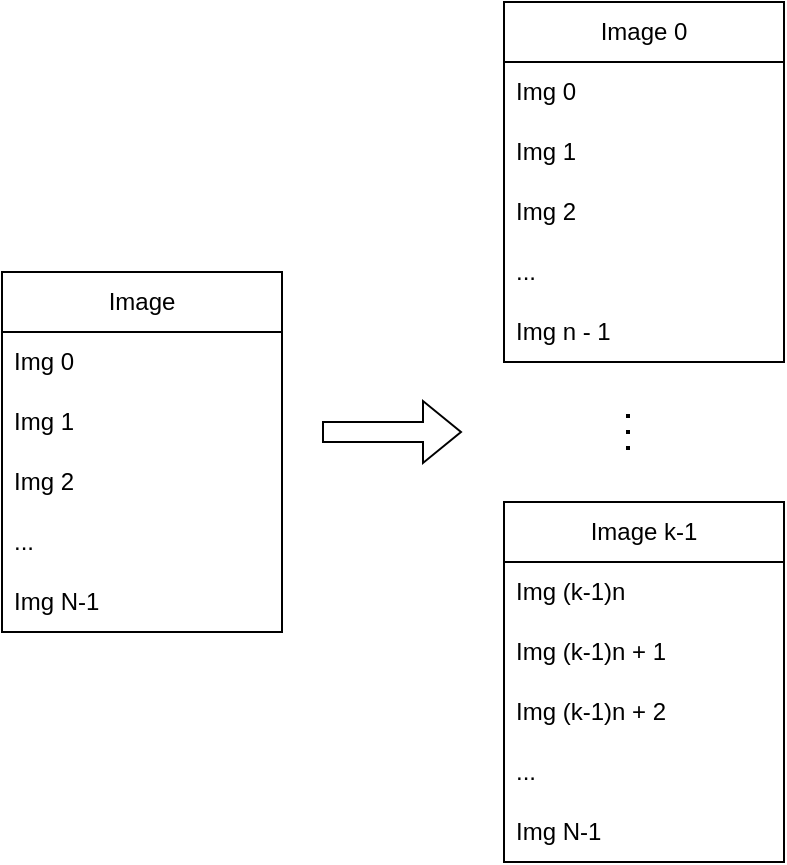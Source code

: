 <mxfile version="21.2.1" type="github">
  <diagram name="第 1 页" id="p2Ye3bStwGDywJFAAFqy">
    <mxGraphModel dx="1050" dy="1661" grid="1" gridSize="10" guides="1" tooltips="1" connect="1" arrows="1" fold="1" page="1" pageScale="1" pageWidth="827" pageHeight="1169" math="0" shadow="0">
      <root>
        <mxCell id="0" />
        <mxCell id="1" parent="0" />
        <mxCell id="W9UPOLtrF9foC5GgEujh-9" value="" style="group" parent="1" vertex="1" connectable="0">
          <mxGeometry x="50" y="70" width="140" height="180" as="geometry" />
        </mxCell>
        <mxCell id="W9UPOLtrF9foC5GgEujh-3" value="Image" style="swimlane;fontStyle=0;childLayout=stackLayout;horizontal=1;startSize=30;horizontalStack=0;resizeParent=1;resizeParentMax=0;resizeLast=0;collapsible=1;marginBottom=0;whiteSpace=wrap;html=1;container=0;" parent="W9UPOLtrF9foC5GgEujh-9" vertex="1">
          <mxGeometry width="140" height="180" as="geometry" />
        </mxCell>
        <mxCell id="W9UPOLtrF9foC5GgEujh-7" value="..." style="text;strokeColor=none;fillColor=none;align=left;verticalAlign=middle;spacingLeft=4;spacingRight=4;overflow=hidden;points=[[0,0.5],[1,0.5]];portConstraint=eastwest;rotatable=0;whiteSpace=wrap;html=1;" parent="W9UPOLtrF9foC5GgEujh-9" vertex="1">
          <mxGeometry y="120" width="140" height="30" as="geometry" />
        </mxCell>
        <mxCell id="W9UPOLtrF9foC5GgEujh-8" value="&lt;font style=&quot;vertical-align: inherit;&quot;&gt;&lt;font style=&quot;vertical-align: inherit;&quot;&gt;&lt;font style=&quot;vertical-align: inherit;&quot;&gt;&lt;font style=&quot;vertical-align: inherit;&quot;&gt;Img N-1&lt;/font&gt;&lt;/font&gt;&lt;/font&gt;&lt;/font&gt;" style="text;strokeColor=none;fillColor=none;align=left;verticalAlign=middle;spacingLeft=4;spacingRight=4;overflow=hidden;points=[[0,0.5],[1,0.5]];portConstraint=eastwest;rotatable=0;whiteSpace=wrap;html=1;" parent="W9UPOLtrF9foC5GgEujh-9" vertex="1">
          <mxGeometry y="150" width="140" height="30" as="geometry" />
        </mxCell>
        <mxCell id="W9UPOLtrF9foC5GgEujh-4" value="Img 0" style="text;strokeColor=none;fillColor=none;align=left;verticalAlign=middle;spacingLeft=4;spacingRight=4;overflow=hidden;points=[[0,0.5],[1,0.5]];portConstraint=eastwest;rotatable=0;whiteSpace=wrap;html=1;" parent="W9UPOLtrF9foC5GgEujh-9" vertex="1">
          <mxGeometry y="30" width="140" height="30" as="geometry" />
        </mxCell>
        <mxCell id="W9UPOLtrF9foC5GgEujh-5" value="Img 1" style="text;strokeColor=none;fillColor=none;align=left;verticalAlign=middle;spacingLeft=4;spacingRight=4;overflow=hidden;points=[[0,0.5],[1,0.5]];portConstraint=eastwest;rotatable=0;whiteSpace=wrap;html=1;" parent="W9UPOLtrF9foC5GgEujh-9" vertex="1">
          <mxGeometry y="60" width="140" height="30" as="geometry" />
        </mxCell>
        <mxCell id="W9UPOLtrF9foC5GgEujh-6" value="Img 2" style="text;strokeColor=none;fillColor=none;align=left;verticalAlign=middle;spacingLeft=4;spacingRight=4;overflow=hidden;points=[[0,0.5],[1,0.5]];portConstraint=eastwest;rotatable=0;whiteSpace=wrap;html=1;" parent="W9UPOLtrF9foC5GgEujh-9" vertex="1">
          <mxGeometry y="90" width="140" height="30" as="geometry" />
        </mxCell>
        <mxCell id="W9UPOLtrF9foC5GgEujh-10" value="" style="shape=flexArrow;endArrow=classic;html=1;rounded=0;" parent="1" edge="1">
          <mxGeometry width="50" height="50" relative="1" as="geometry">
            <mxPoint x="210" y="150" as="sourcePoint" />
            <mxPoint x="280" y="150" as="targetPoint" />
          </mxGeometry>
        </mxCell>
        <mxCell id="W9UPOLtrF9foC5GgEujh-15" value="" style="group" parent="1" vertex="1" connectable="0">
          <mxGeometry x="301" y="185" width="140" height="180" as="geometry" />
        </mxCell>
        <mxCell id="W9UPOLtrF9foC5GgEujh-16" value="&lt;font style=&quot;vertical-align: inherit;&quot;&gt;&lt;font style=&quot;vertical-align: inherit;&quot;&gt;Image k-1&lt;/font&gt;&lt;/font&gt;" style="swimlane;fontStyle=0;childLayout=stackLayout;horizontal=1;startSize=30;horizontalStack=0;resizeParent=1;resizeParentMax=0;resizeLast=0;collapsible=1;marginBottom=0;whiteSpace=wrap;html=1;container=0;" parent="W9UPOLtrF9foC5GgEujh-15" vertex="1">
          <mxGeometry width="140" height="180" as="geometry" />
        </mxCell>
        <mxCell id="W9UPOLtrF9foC5GgEujh-17" value="..." style="text;strokeColor=none;fillColor=none;align=left;verticalAlign=middle;spacingLeft=4;spacingRight=4;overflow=hidden;points=[[0,0.5],[1,0.5]];portConstraint=eastwest;rotatable=0;whiteSpace=wrap;html=1;" parent="W9UPOLtrF9foC5GgEujh-15" vertex="1">
          <mxGeometry y="120" width="140" height="30" as="geometry" />
        </mxCell>
        <mxCell id="W9UPOLtrF9foC5GgEujh-18" value="&lt;font style=&quot;vertical-align: inherit;&quot;&gt;&lt;font style=&quot;vertical-align: inherit;&quot;&gt;Img N-1&lt;/font&gt;&lt;/font&gt;" style="text;strokeColor=none;fillColor=none;align=left;verticalAlign=middle;spacingLeft=4;spacingRight=4;overflow=hidden;points=[[0,0.5],[1,0.5]];portConstraint=eastwest;rotatable=0;whiteSpace=wrap;html=1;" parent="W9UPOLtrF9foC5GgEujh-15" vertex="1">
          <mxGeometry y="150" width="140" height="30" as="geometry" />
        </mxCell>
        <mxCell id="W9UPOLtrF9foC5GgEujh-19" value="&lt;font style=&quot;vertical-align: inherit;&quot;&gt;&lt;font style=&quot;vertical-align: inherit;&quot;&gt;&lt;font style=&quot;vertical-align: inherit;&quot;&gt;&lt;font style=&quot;vertical-align: inherit;&quot;&gt;&lt;font style=&quot;vertical-align: inherit;&quot;&gt;&lt;font style=&quot;vertical-align: inherit;&quot;&gt;Img (k-1)n&lt;/font&gt;&lt;/font&gt;&lt;/font&gt;&lt;/font&gt;&lt;/font&gt;&lt;/font&gt;" style="text;strokeColor=none;fillColor=none;align=left;verticalAlign=middle;spacingLeft=4;spacingRight=4;overflow=hidden;points=[[0,0.5],[1,0.5]];portConstraint=eastwest;rotatable=0;whiteSpace=wrap;html=1;" parent="W9UPOLtrF9foC5GgEujh-15" vertex="1">
          <mxGeometry y="30" width="140" height="30" as="geometry" />
        </mxCell>
        <mxCell id="W9UPOLtrF9foC5GgEujh-20" value="&lt;font style=&quot;vertical-align: inherit;&quot;&gt;&lt;font style=&quot;vertical-align: inherit;&quot;&gt;&lt;font style=&quot;vertical-align: inherit;&quot;&gt;&lt;font style=&quot;vertical-align: inherit;&quot;&gt;Img (k-1)n + 1&lt;/font&gt;&lt;/font&gt;&lt;/font&gt;&lt;/font&gt;" style="text;strokeColor=none;fillColor=none;align=left;verticalAlign=middle;spacingLeft=4;spacingRight=4;overflow=hidden;points=[[0,0.5],[1,0.5]];portConstraint=eastwest;rotatable=0;whiteSpace=wrap;html=1;" parent="W9UPOLtrF9foC5GgEujh-15" vertex="1">
          <mxGeometry y="60" width="140" height="30" as="geometry" />
        </mxCell>
        <mxCell id="W9UPOLtrF9foC5GgEujh-21" value="&lt;font style=&quot;vertical-align: inherit;&quot;&gt;&lt;font style=&quot;vertical-align: inherit;&quot;&gt;&lt;font style=&quot;vertical-align: inherit;&quot;&gt;&lt;font style=&quot;vertical-align: inherit;&quot;&gt;Img (k-1)n + 2&lt;/font&gt;&lt;/font&gt;&lt;/font&gt;&lt;/font&gt;" style="text;strokeColor=none;fillColor=none;align=left;verticalAlign=middle;spacingLeft=4;spacingRight=4;overflow=hidden;points=[[0,0.5],[1,0.5]];portConstraint=eastwest;rotatable=0;whiteSpace=wrap;html=1;" parent="W9UPOLtrF9foC5GgEujh-15" vertex="1">
          <mxGeometry y="90" width="140" height="30" as="geometry" />
        </mxCell>
        <mxCell id="W9UPOLtrF9foC5GgEujh-22" value="" style="group" parent="1" vertex="1" connectable="0">
          <mxGeometry x="301" y="-65" width="140" height="180" as="geometry" />
        </mxCell>
        <mxCell id="W9UPOLtrF9foC5GgEujh-23" value="Image 0" style="swimlane;fontStyle=0;childLayout=stackLayout;horizontal=1;startSize=30;horizontalStack=0;resizeParent=1;resizeParentMax=0;resizeLast=0;collapsible=1;marginBottom=0;whiteSpace=wrap;html=1;container=0;" parent="W9UPOLtrF9foC5GgEujh-22" vertex="1">
          <mxGeometry width="140" height="180" as="geometry" />
        </mxCell>
        <mxCell id="W9UPOLtrF9foC5GgEujh-24" value="..." style="text;strokeColor=none;fillColor=none;align=left;verticalAlign=middle;spacingLeft=4;spacingRight=4;overflow=hidden;points=[[0,0.5],[1,0.5]];portConstraint=eastwest;rotatable=0;whiteSpace=wrap;html=1;" parent="W9UPOLtrF9foC5GgEujh-22" vertex="1">
          <mxGeometry y="120" width="140" height="30" as="geometry" />
        </mxCell>
        <mxCell id="W9UPOLtrF9foC5GgEujh-25" value="&lt;font style=&quot;vertical-align: inherit;&quot;&gt;&lt;font style=&quot;vertical-align: inherit;&quot;&gt;&lt;font style=&quot;vertical-align: inherit;&quot;&gt;&lt;font style=&quot;vertical-align: inherit;&quot;&gt;Img n - 1&lt;/font&gt;&lt;/font&gt;&lt;/font&gt;&lt;/font&gt;" style="text;strokeColor=none;fillColor=none;align=left;verticalAlign=middle;spacingLeft=4;spacingRight=4;overflow=hidden;points=[[0,0.5],[1,0.5]];portConstraint=eastwest;rotatable=0;whiteSpace=wrap;html=1;" parent="W9UPOLtrF9foC5GgEujh-22" vertex="1">
          <mxGeometry y="150" width="140" height="30" as="geometry" />
        </mxCell>
        <mxCell id="W9UPOLtrF9foC5GgEujh-26" value="Img 0" style="text;strokeColor=none;fillColor=none;align=left;verticalAlign=middle;spacingLeft=4;spacingRight=4;overflow=hidden;points=[[0,0.5],[1,0.5]];portConstraint=eastwest;rotatable=0;whiteSpace=wrap;html=1;" parent="W9UPOLtrF9foC5GgEujh-22" vertex="1">
          <mxGeometry y="30" width="140" height="30" as="geometry" />
        </mxCell>
        <mxCell id="W9UPOLtrF9foC5GgEujh-27" value="Img 1" style="text;strokeColor=none;fillColor=none;align=left;verticalAlign=middle;spacingLeft=4;spacingRight=4;overflow=hidden;points=[[0,0.5],[1,0.5]];portConstraint=eastwest;rotatable=0;whiteSpace=wrap;html=1;" parent="W9UPOLtrF9foC5GgEujh-22" vertex="1">
          <mxGeometry y="60" width="140" height="30" as="geometry" />
        </mxCell>
        <mxCell id="W9UPOLtrF9foC5GgEujh-28" value="Img 2" style="text;strokeColor=none;fillColor=none;align=left;verticalAlign=middle;spacingLeft=4;spacingRight=4;overflow=hidden;points=[[0,0.5],[1,0.5]];portConstraint=eastwest;rotatable=0;whiteSpace=wrap;html=1;" parent="W9UPOLtrF9foC5GgEujh-22" vertex="1">
          <mxGeometry y="90" width="140" height="30" as="geometry" />
        </mxCell>
        <mxCell id="W9UPOLtrF9foC5GgEujh-29" value="" style="endArrow=none;dashed=1;html=1;dashPattern=1 3;strokeWidth=2;rounded=0;" parent="1" edge="1">
          <mxGeometry width="50" height="50" relative="1" as="geometry">
            <mxPoint x="363" y="159" as="sourcePoint" />
            <mxPoint x="363" y="139" as="targetPoint" />
          </mxGeometry>
        </mxCell>
      </root>
    </mxGraphModel>
  </diagram>
</mxfile>
